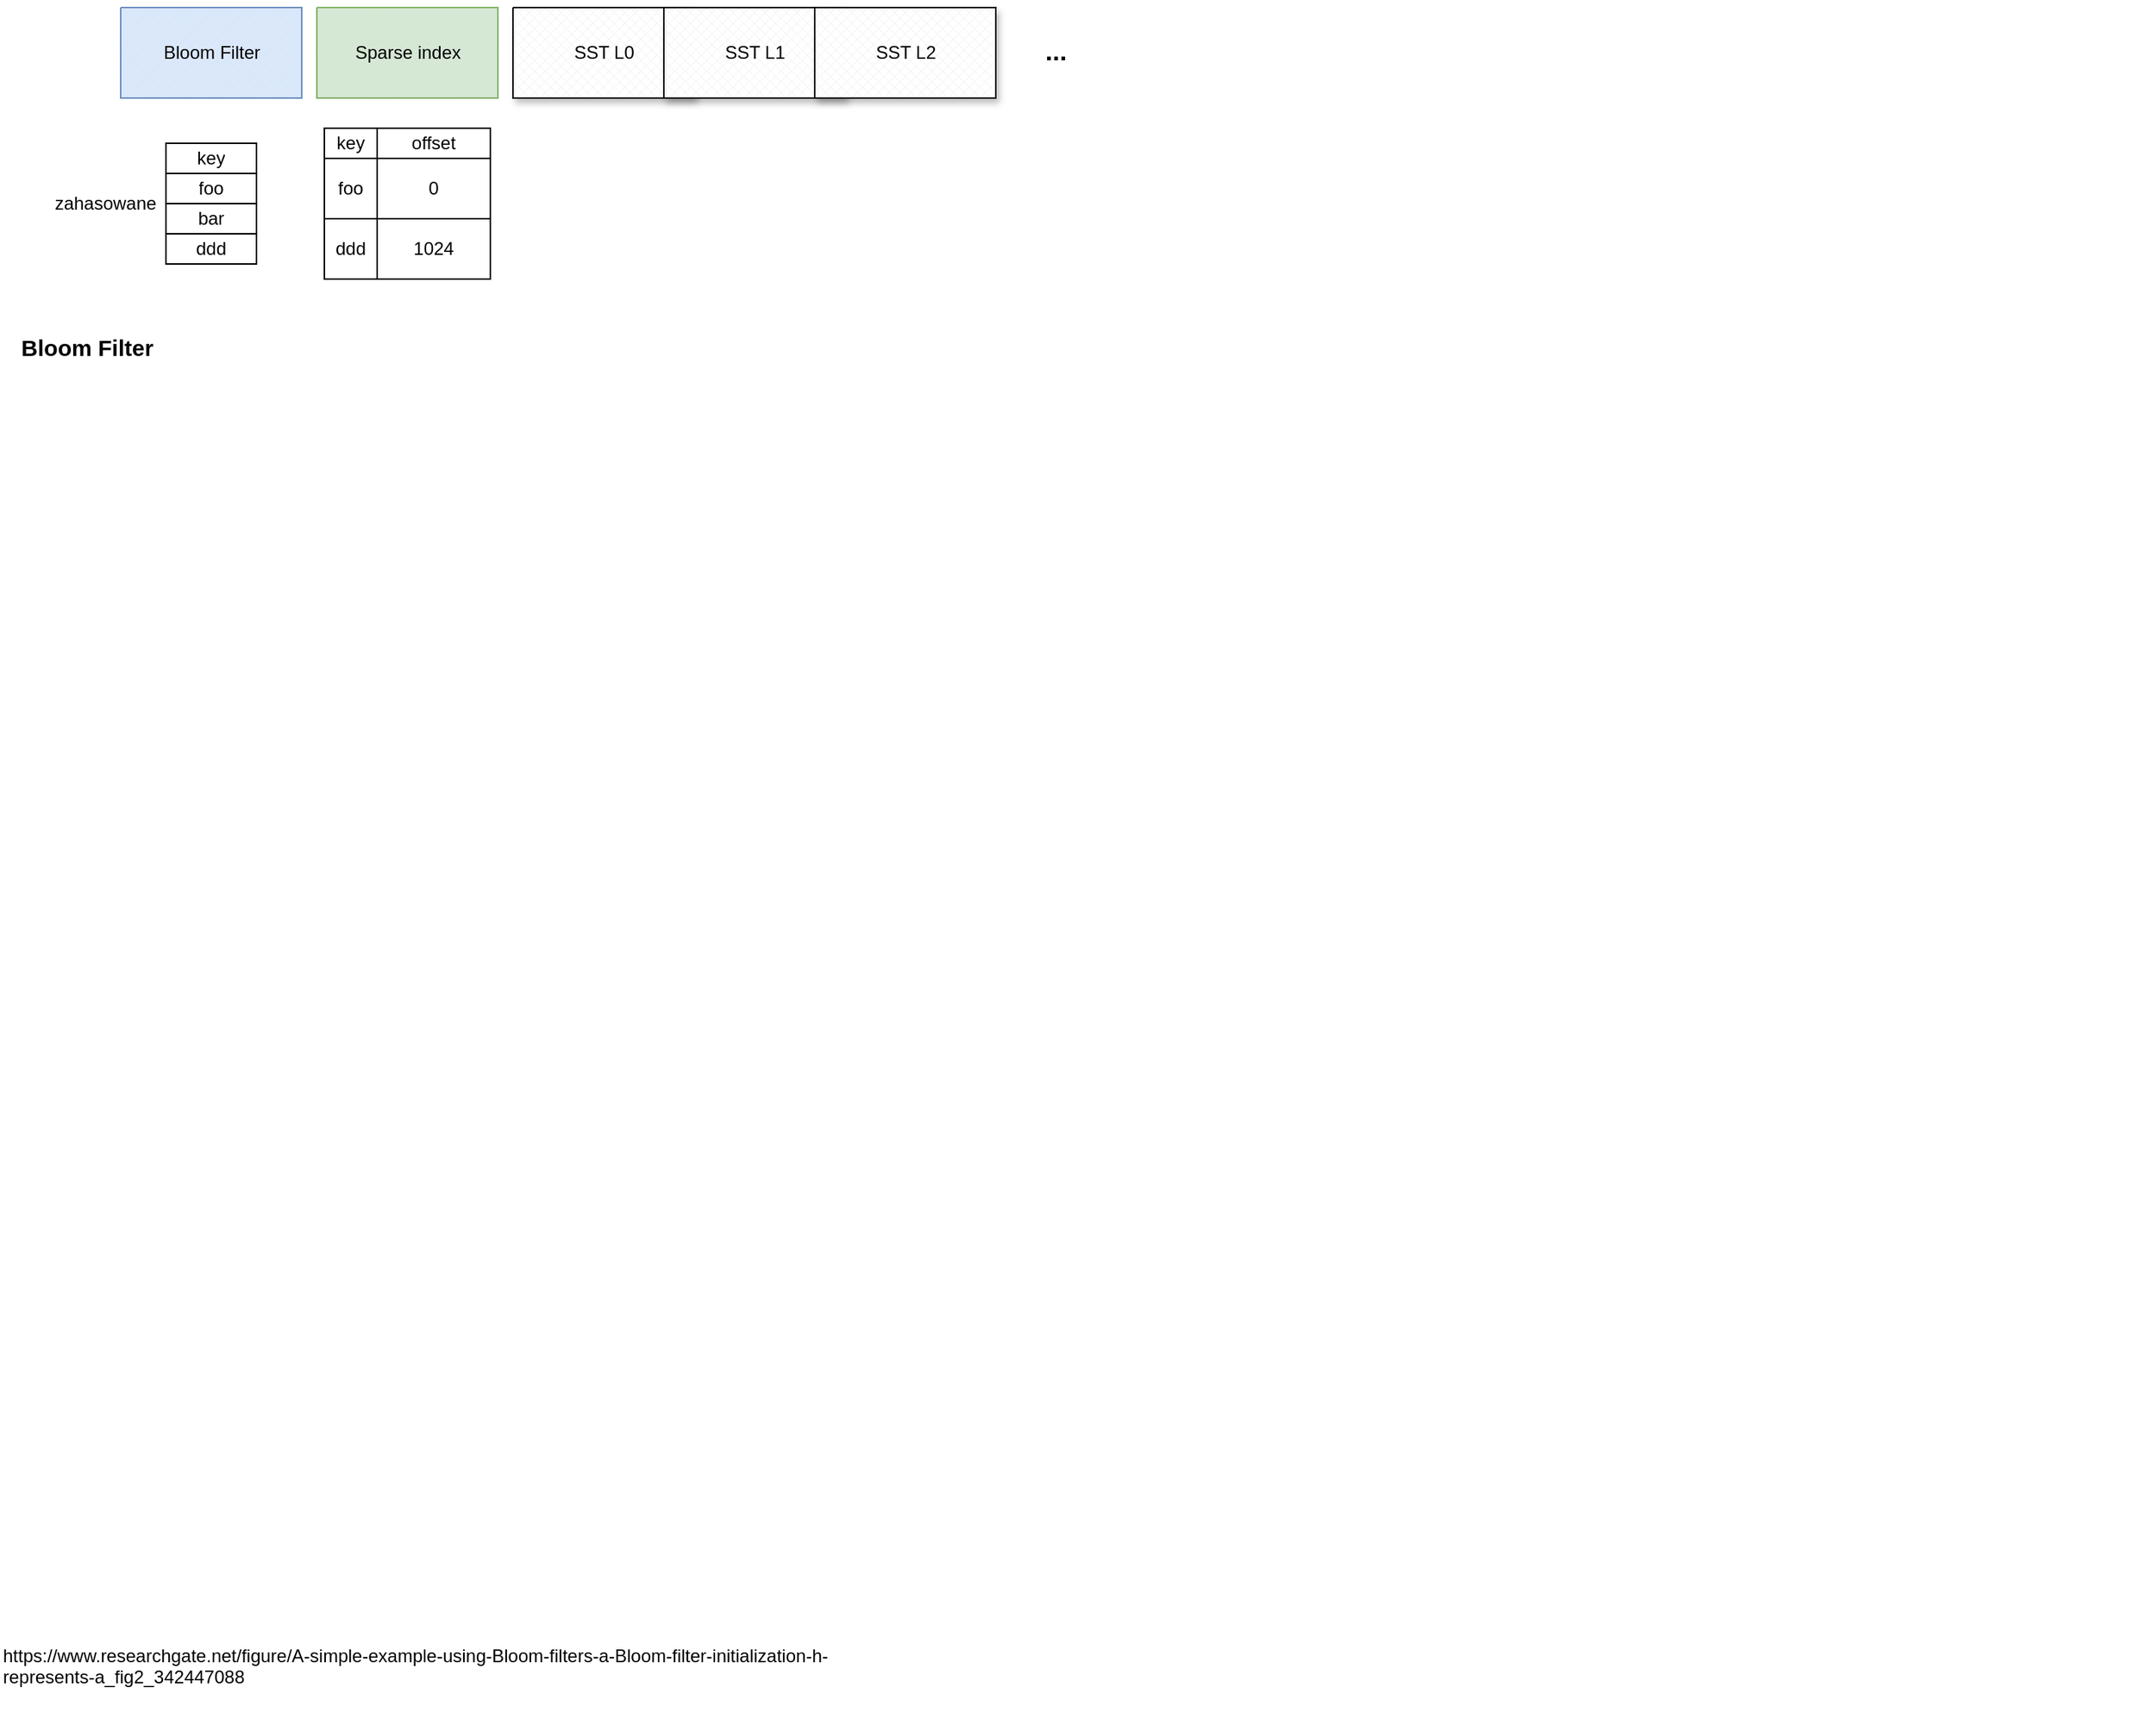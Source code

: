 <mxfile>
    <diagram name="Page-1" id="0bo06G6TbQqZYYwPKALO">
        <mxGraphModel dx="1902" dy="1215" grid="1" gridSize="10" guides="1" tooltips="1" connect="1" arrows="1" fold="1" page="1" pageScale="1" pageWidth="827" pageHeight="1169" math="0" shadow="0">
            <root>
                <mxCell id="0"/>
                <mxCell id="1" parent="0"/>
                <mxCell id="_SW6PsLohoiQVqlC9mq1-1" value="Bloom Filter" style="verticalLabelPosition=middle;verticalAlign=middle;html=1;shape=mxgraph.basic.patternFillRect;fillStyle=diagGrid;step=5;fillStrokeWidth=0.2;fillStrokeColor=#dddddd;labelPosition=center;align=center;fillColor=#dae8fc;strokeColor=#6c8ebf;" parent="1" vertex="1">
                    <mxGeometry x="120" y="40" width="120" height="60" as="geometry"/>
                </mxCell>
                <mxCell id="h7haP0RYbSKFvBmP5ZKO-2" value="Sparse index" style="verticalLabelPosition=middle;verticalAlign=middle;html=1;shape=mxgraph.basic.patternFillRect;fillStyle=diagGrid;step=5;fillStrokeWidth=0.2;fillStrokeColor=#dddddd;labelPosition=center;align=center;fillColor=#d5e8d4;strokeColor=#82b366;" parent="1" vertex="1">
                    <mxGeometry x="250" y="40" width="120" height="60" as="geometry"/>
                </mxCell>
                <mxCell id="h7haP0RYbSKFvBmP5ZKO-3" value="SST L0" style="verticalLabelPosition=middle;verticalAlign=middle;html=1;shape=mxgraph.basic.patternFillRect;fillStyle=diagGrid;step=5;fillStrokeWidth=0.2;fillStrokeColor=#dddddd;labelPosition=center;align=center;shadow=1;" parent="1" vertex="1">
                    <mxGeometry x="380" y="40" width="120" height="60" as="geometry"/>
                </mxCell>
                <mxCell id="h7haP0RYbSKFvBmP5ZKO-4" value="SST L1" style="verticalLabelPosition=middle;verticalAlign=middle;html=1;shape=mxgraph.basic.patternFillRect;fillStyle=diagGrid;step=5;fillStrokeWidth=0.2;fillStrokeColor=#dddddd;labelPosition=center;align=center;shadow=1;" parent="1" vertex="1">
                    <mxGeometry x="480" y="40" width="120" height="60" as="geometry"/>
                </mxCell>
                <mxCell id="h7haP0RYbSKFvBmP5ZKO-5" value="SST L2" style="verticalLabelPosition=middle;verticalAlign=middle;html=1;shape=mxgraph.basic.patternFillRect;fillStyle=diagGrid;step=5;fillStrokeWidth=0.2;fillStrokeColor=#dddddd;labelPosition=center;align=center;shadow=1;" parent="1" vertex="1">
                    <mxGeometry x="580" y="40" width="120" height="60" as="geometry"/>
                </mxCell>
                <mxCell id="h7haP0RYbSKFvBmP5ZKO-6" value="&lt;b&gt;&lt;font style=&quot;font-size: 17px;&quot;&gt;...&lt;/font&gt;&lt;/b&gt;" style="text;html=1;strokeColor=none;fillColor=none;align=center;verticalAlign=middle;whiteSpace=wrap;rounded=0;" parent="1" vertex="1">
                    <mxGeometry x="710" y="55" width="60" height="30" as="geometry"/>
                </mxCell>
                <mxCell id="h7haP0RYbSKFvBmP5ZKO-9" value="" style="shape=table;startSize=0;container=1;collapsible=0;childLayout=tableLayout;" parent="1" vertex="1">
                    <mxGeometry x="255" y="120" width="110" height="100" as="geometry"/>
                </mxCell>
                <mxCell id="h7haP0RYbSKFvBmP5ZKO-10" value="" style="shape=tableRow;horizontal=0;startSize=0;swimlaneHead=0;swimlaneBody=0;strokeColor=inherit;top=0;left=0;bottom=0;right=0;collapsible=0;dropTarget=0;fillColor=none;points=[[0,0.5],[1,0.5]];portConstraint=eastwest;" parent="h7haP0RYbSKFvBmP5ZKO-9" vertex="1">
                    <mxGeometry width="110" height="20" as="geometry"/>
                </mxCell>
                <mxCell id="h7haP0RYbSKFvBmP5ZKO-11" value="key" style="shape=partialRectangle;html=1;whiteSpace=wrap;connectable=0;strokeColor=inherit;overflow=hidden;fillColor=none;top=0;left=0;bottom=0;right=0;pointerEvents=1;" parent="h7haP0RYbSKFvBmP5ZKO-10" vertex="1">
                    <mxGeometry width="35" height="20" as="geometry">
                        <mxRectangle width="35" height="20" as="alternateBounds"/>
                    </mxGeometry>
                </mxCell>
                <mxCell id="h7haP0RYbSKFvBmP5ZKO-12" value="offset" style="shape=partialRectangle;html=1;whiteSpace=wrap;connectable=0;strokeColor=inherit;overflow=hidden;fillColor=none;top=0;left=0;bottom=0;right=0;pointerEvents=1;" parent="h7haP0RYbSKFvBmP5ZKO-10" vertex="1">
                    <mxGeometry x="35" width="75" height="20" as="geometry">
                        <mxRectangle width="75" height="20" as="alternateBounds"/>
                    </mxGeometry>
                </mxCell>
                <mxCell id="h7haP0RYbSKFvBmP5ZKO-13" value="" style="shape=tableRow;horizontal=0;startSize=0;swimlaneHead=0;swimlaneBody=0;strokeColor=inherit;top=0;left=0;bottom=0;right=0;collapsible=0;dropTarget=0;fillColor=none;points=[[0,0.5],[1,0.5]];portConstraint=eastwest;" parent="h7haP0RYbSKFvBmP5ZKO-9" vertex="1">
                    <mxGeometry y="20" width="110" height="40" as="geometry"/>
                </mxCell>
                <mxCell id="h7haP0RYbSKFvBmP5ZKO-14" value="foo" style="shape=partialRectangle;html=1;whiteSpace=wrap;connectable=0;strokeColor=inherit;overflow=hidden;fillColor=none;top=0;left=0;bottom=0;right=0;pointerEvents=1;" parent="h7haP0RYbSKFvBmP5ZKO-13" vertex="1">
                    <mxGeometry width="35" height="40" as="geometry">
                        <mxRectangle width="35" height="40" as="alternateBounds"/>
                    </mxGeometry>
                </mxCell>
                <mxCell id="h7haP0RYbSKFvBmP5ZKO-15" value="0" style="shape=partialRectangle;html=1;whiteSpace=wrap;connectable=0;strokeColor=inherit;overflow=hidden;fillColor=none;top=0;left=0;bottom=0;right=0;pointerEvents=1;" parent="h7haP0RYbSKFvBmP5ZKO-13" vertex="1">
                    <mxGeometry x="35" width="75" height="40" as="geometry">
                        <mxRectangle width="75" height="40" as="alternateBounds"/>
                    </mxGeometry>
                </mxCell>
                <mxCell id="h7haP0RYbSKFvBmP5ZKO-16" value="" style="shape=tableRow;horizontal=0;startSize=0;swimlaneHead=0;swimlaneBody=0;strokeColor=inherit;top=0;left=0;bottom=0;right=0;collapsible=0;dropTarget=0;fillColor=none;points=[[0,0.5],[1,0.5]];portConstraint=eastwest;" parent="h7haP0RYbSKFvBmP5ZKO-9" vertex="1">
                    <mxGeometry y="60" width="110" height="40" as="geometry"/>
                </mxCell>
                <mxCell id="h7haP0RYbSKFvBmP5ZKO-17" value="ddd" style="shape=partialRectangle;html=1;whiteSpace=wrap;connectable=0;strokeColor=inherit;overflow=hidden;fillColor=none;top=0;left=0;bottom=0;right=0;pointerEvents=1;" parent="h7haP0RYbSKFvBmP5ZKO-16" vertex="1">
                    <mxGeometry width="35" height="40" as="geometry">
                        <mxRectangle width="35" height="40" as="alternateBounds"/>
                    </mxGeometry>
                </mxCell>
                <mxCell id="h7haP0RYbSKFvBmP5ZKO-18" value="1024" style="shape=partialRectangle;html=1;whiteSpace=wrap;connectable=0;strokeColor=inherit;overflow=hidden;fillColor=none;top=0;left=0;bottom=0;right=0;pointerEvents=1;" parent="h7haP0RYbSKFvBmP5ZKO-16" vertex="1">
                    <mxGeometry x="35" width="75" height="40" as="geometry">
                        <mxRectangle width="75" height="40" as="alternateBounds"/>
                    </mxGeometry>
                </mxCell>
                <mxCell id="h7haP0RYbSKFvBmP5ZKO-45" value="" style="shape=table;startSize=0;container=1;collapsible=0;childLayout=tableLayout;" parent="1" vertex="1">
                    <mxGeometry x="150" y="130" width="60" height="80" as="geometry"/>
                </mxCell>
                <mxCell id="h7haP0RYbSKFvBmP5ZKO-46" value="" style="shape=tableRow;horizontal=0;startSize=0;swimlaneHead=0;swimlaneBody=0;strokeColor=inherit;top=0;left=0;bottom=0;right=0;collapsible=0;dropTarget=0;fillColor=none;points=[[0,0.5],[1,0.5]];portConstraint=eastwest;" parent="h7haP0RYbSKFvBmP5ZKO-45" vertex="1">
                    <mxGeometry width="60" height="20" as="geometry"/>
                </mxCell>
                <mxCell id="h7haP0RYbSKFvBmP5ZKO-47" value="key" style="shape=partialRectangle;html=1;whiteSpace=wrap;connectable=0;strokeColor=inherit;overflow=hidden;fillColor=none;top=0;left=0;bottom=0;right=0;pointerEvents=1;" parent="h7haP0RYbSKFvBmP5ZKO-46" vertex="1">
                    <mxGeometry width="60" height="20" as="geometry">
                        <mxRectangle width="60" height="20" as="alternateBounds"/>
                    </mxGeometry>
                </mxCell>
                <mxCell id="h7haP0RYbSKFvBmP5ZKO-48" value="" style="shape=tableRow;horizontal=0;startSize=0;swimlaneHead=0;swimlaneBody=0;strokeColor=inherit;top=0;left=0;bottom=0;right=0;collapsible=0;dropTarget=0;fillColor=none;points=[[0,0.5],[1,0.5]];portConstraint=eastwest;" parent="h7haP0RYbSKFvBmP5ZKO-45" vertex="1">
                    <mxGeometry y="20" width="60" height="20" as="geometry"/>
                </mxCell>
                <mxCell id="h7haP0RYbSKFvBmP5ZKO-49" value="foo" style="shape=partialRectangle;html=1;whiteSpace=wrap;connectable=0;strokeColor=inherit;overflow=hidden;fillColor=none;top=0;left=0;bottom=0;right=0;pointerEvents=1;" parent="h7haP0RYbSKFvBmP5ZKO-48" vertex="1">
                    <mxGeometry width="60" height="20" as="geometry">
                        <mxRectangle width="60" height="20" as="alternateBounds"/>
                    </mxGeometry>
                </mxCell>
                <mxCell id="h7haP0RYbSKFvBmP5ZKO-50" value="" style="shape=tableRow;horizontal=0;startSize=0;swimlaneHead=0;swimlaneBody=0;strokeColor=inherit;top=0;left=0;bottom=0;right=0;collapsible=0;dropTarget=0;fillColor=none;points=[[0,0.5],[1,0.5]];portConstraint=eastwest;" parent="h7haP0RYbSKFvBmP5ZKO-45" vertex="1">
                    <mxGeometry y="40" width="60" height="20" as="geometry"/>
                </mxCell>
                <mxCell id="h7haP0RYbSKFvBmP5ZKO-51" value="bar" style="shape=partialRectangle;html=1;whiteSpace=wrap;connectable=0;strokeColor=inherit;overflow=hidden;fillColor=none;top=0;left=0;bottom=0;right=0;pointerEvents=1;" parent="h7haP0RYbSKFvBmP5ZKO-50" vertex="1">
                    <mxGeometry width="60" height="20" as="geometry">
                        <mxRectangle width="60" height="20" as="alternateBounds"/>
                    </mxGeometry>
                </mxCell>
                <mxCell id="h7haP0RYbSKFvBmP5ZKO-52" value="" style="shape=tableRow;horizontal=0;startSize=0;swimlaneHead=0;swimlaneBody=0;strokeColor=inherit;top=0;left=0;bottom=0;right=0;collapsible=0;dropTarget=0;fillColor=none;points=[[0,0.5],[1,0.5]];portConstraint=eastwest;" parent="h7haP0RYbSKFvBmP5ZKO-45" vertex="1">
                    <mxGeometry y="60" width="60" height="20" as="geometry"/>
                </mxCell>
                <mxCell id="h7haP0RYbSKFvBmP5ZKO-53" value="ddd" style="shape=partialRectangle;html=1;whiteSpace=wrap;connectable=0;strokeColor=inherit;overflow=hidden;fillColor=none;top=0;left=0;bottom=0;right=0;pointerEvents=1;" parent="h7haP0RYbSKFvBmP5ZKO-52" vertex="1">
                    <mxGeometry width="60" height="20" as="geometry">
                        <mxRectangle width="60" height="20" as="alternateBounds"/>
                    </mxGeometry>
                </mxCell>
                <mxCell id="h7haP0RYbSKFvBmP5ZKO-54" value="zahasowane" style="text;html=1;strokeColor=none;fillColor=none;align=center;verticalAlign=middle;whiteSpace=wrap;rounded=0;" parent="1" vertex="1">
                    <mxGeometry x="80" y="155" width="60" height="30" as="geometry"/>
                </mxCell>
                <mxCell id="h7haP0RYbSKFvBmP5ZKO-67" value="&lt;b&gt;&lt;font style=&quot;font-size: 15px;&quot;&gt;Bloom Filter&amp;nbsp;&lt;/font&gt;&lt;/b&gt;" style="text;html=1;strokeColor=none;fillColor=none;align=center;verticalAlign=middle;whiteSpace=wrap;rounded=0;" parent="1" vertex="1">
                    <mxGeometry x="40" y="250" width="120" height="30" as="geometry"/>
                </mxCell>
                <UserObject label="https://www.researchgate.net/figure/A-simple-example-using-Bloom-filters-a-Bloom-filter-initialization-h-represents-a_fig2_342447088" link="https://www.researchgate.net/figure/A-simple-example-using-Bloom-filters-a-Bloom-filter-initialization-h-represents-a_fig2_342447088" id="h7haP0RYbSKFvBmP5ZKO-71">
                    <mxCell style="text;whiteSpace=wrap;html=1;" parent="1" vertex="1">
                        <mxGeometry x="40" y="1119" width="560" height="50" as="geometry"/>
                    </mxCell>
                </UserObject>
                <mxCell id="h7haP0RYbSKFvBmP5ZKO-72" value="" style="shape=image;verticalLabelPosition=bottom;labelBackgroundColor=default;verticalAlign=top;aspect=fixed;imageAspect=0;image=https://yetanotherdevblog.com/content/images/2020/06/output-onlinepngtools--3-.png;" parent="1" vertex="1">
                    <mxGeometry x="40" y="780.58" width="620" height="338.42" as="geometry"/>
                </mxCell>
                <mxCell id="h7haP0RYbSKFvBmP5ZKO-73" value="" style="shape=image;verticalLabelPosition=bottom;labelBackgroundColor=default;verticalAlign=top;aspect=fixed;imageAspect=0;image=https://yetanotherdevblog.com/content/images/2020/06/output-onlinepngtools--11-.png;" parent="1" vertex="1">
                    <mxGeometry x="840" y="85" width="628" height="473.62" as="geometry"/>
                </mxCell>
            </root>
        </mxGraphModel>
    </diagram>
</mxfile>